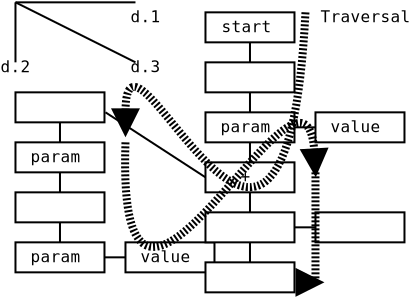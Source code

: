 <?xml version="1.0"?>
<diagram xmlns:dia="http://www.lysator.liu.se/~alla/dia/">
  <diagramdata>
    <attribute name="background">
      <color val="#ffffff"/>
    </attribute>
    <attribute name="paper">
      <composite type="paper">
        <attribute name="name">
          <string>#A4#</string>
        </attribute>
        <attribute name="tmargin">
          <real val="2.82"/>
        </attribute>
        <attribute name="bmargin">
          <real val="2.82"/>
        </attribute>
        <attribute name="lmargin">
          <real val="2.82"/>
        </attribute>
        <attribute name="rmargin">
          <real val="2.82"/>
        </attribute>
        <attribute name="is_portrait">
          <boolean val="true"/>
        </attribute>
        <attribute name="scaling">
          <real val="1"/>
        </attribute>
        <attribute name="fitto">
          <boolean val="false"/>
        </attribute>
      </composite>
    </attribute>
  </diagramdata>
  <layer name="Background" visible="true">
    <object type="Standard - Box" version="0" id="O0">
      <attribute name="obj_pos">
        <point val="8,12.5"/>
      </attribute>
      <attribute name="obj_bb">
        <rectangle val="7.95,12.45;12.5,14.05"/>
      </attribute>
      <attribute name="elem_corner">
        <point val="8,12.5"/>
      </attribute>
      <attribute name="elem_width">
        <real val="4.45"/>
      </attribute>
      <attribute name="elem_height">
        <real val="1.5"/>
      </attribute>
      <attribute name="show_background">
        <boolean val="true"/>
      </attribute>
    </object>
    <object type="Standard - Line" version="0" id="O1">
      <attribute name="obj_pos">
        <point val="14.225,2.5"/>
      </attribute>
      <attribute name="obj_bb">
        <rectangle val="14.175,2.45;14.275,13.55"/>
      </attribute>
      <attribute name="conn_endpoints">
        <point val="14.225,2.5"/>
        <point val="14.225,13.5"/>
      </attribute>
      <attribute name="numcp">
        <int val="1"/>
      </attribute>
      <connections>
        <connection handle="0" to="O2" connection="6"/>
        <connection handle="1" to="O7" connection="1"/>
      </connections>
    </object>
    <object type="Standard - Box" version="0" id="O2">
      <attribute name="obj_pos">
        <point val="12,1"/>
      </attribute>
      <attribute name="obj_bb">
        <rectangle val="11.95,0.95;16.5,2.55"/>
      </attribute>
      <attribute name="elem_corner">
        <point val="12,1"/>
      </attribute>
      <attribute name="elem_width">
        <real val="4.45"/>
      </attribute>
      <attribute name="elem_height">
        <real val="1.5"/>
      </attribute>
      <attribute name="show_background">
        <boolean val="true"/>
      </attribute>
    </object>
    <object type="Standard - Box" version="0" id="O3">
      <attribute name="obj_pos">
        <point val="12,3.5"/>
      </attribute>
      <attribute name="obj_bb">
        <rectangle val="11.95,3.45;16.5,5.05"/>
      </attribute>
      <attribute name="elem_corner">
        <point val="12,3.5"/>
      </attribute>
      <attribute name="elem_width">
        <real val="4.45"/>
      </attribute>
      <attribute name="elem_height">
        <real val="1.5"/>
      </attribute>
      <attribute name="show_background">
        <boolean val="true"/>
      </attribute>
    </object>
    <object type="Standard - Box" version="0" id="O4">
      <attribute name="obj_pos">
        <point val="12,6"/>
      </attribute>
      <attribute name="obj_bb">
        <rectangle val="11.95,5.95;16.5,7.55"/>
      </attribute>
      <attribute name="elem_corner">
        <point val="12,6"/>
      </attribute>
      <attribute name="elem_width">
        <real val="4.45"/>
      </attribute>
      <attribute name="elem_height">
        <real val="1.5"/>
      </attribute>
      <attribute name="show_background">
        <boolean val="true"/>
      </attribute>
    </object>
    <object type="Standard - Box" version="0" id="O5">
      <attribute name="obj_pos">
        <point val="12,8.5"/>
      </attribute>
      <attribute name="obj_bb">
        <rectangle val="11.95,8.45;16.5,10.05"/>
      </attribute>
      <attribute name="elem_corner">
        <point val="12,8.5"/>
      </attribute>
      <attribute name="elem_width">
        <real val="4.45"/>
      </attribute>
      <attribute name="elem_height">
        <real val="1.5"/>
      </attribute>
      <attribute name="show_background">
        <boolean val="true"/>
      </attribute>
    </object>
    <object type="Standard - Box" version="0" id="O6">
      <attribute name="obj_pos">
        <point val="12,11"/>
      </attribute>
      <attribute name="obj_bb">
        <rectangle val="11.95,10.95;16.5,12.55"/>
      </attribute>
      <attribute name="elem_corner">
        <point val="12,11"/>
      </attribute>
      <attribute name="elem_width">
        <real val="4.45"/>
      </attribute>
      <attribute name="elem_height">
        <real val="1.5"/>
      </attribute>
      <attribute name="show_background">
        <boolean val="true"/>
      </attribute>
    </object>
    <object type="Standard - Box" version="0" id="O7">
      <attribute name="obj_pos">
        <point val="12,13.5"/>
      </attribute>
      <attribute name="obj_bb">
        <rectangle val="11.95,13.45;16.5,15.05"/>
      </attribute>
      <attribute name="elem_corner">
        <point val="12,13.5"/>
      </attribute>
      <attribute name="elem_width">
        <real val="4.45"/>
      </attribute>
      <attribute name="elem_height">
        <real val="1.5"/>
      </attribute>
      <attribute name="show_background">
        <boolean val="true"/>
      </attribute>
    </object>
    <object type="Standard - Box" version="0" id="O8">
      <attribute name="obj_pos">
        <point val="2.5,12.5"/>
      </attribute>
      <attribute name="obj_bb">
        <rectangle val="2.45,12.45;7,14.05"/>
      </attribute>
      <attribute name="elem_corner">
        <point val="2.5,12.5"/>
      </attribute>
      <attribute name="elem_width">
        <real val="4.45"/>
      </attribute>
      <attribute name="elem_height">
        <real val="1.5"/>
      </attribute>
      <attribute name="show_background">
        <boolean val="true"/>
      </attribute>
    </object>
    <object type="Standard - Line" version="0" id="O9">
      <attribute name="obj_pos">
        <point val="7,6"/>
      </attribute>
      <attribute name="obj_bb">
        <rectangle val="6.95,5.95;12.05,9.3"/>
      </attribute>
      <attribute name="conn_endpoints">
        <point val="7,6"/>
        <point val="12,9.25"/>
      </attribute>
      <attribute name="numcp">
        <int val="1"/>
      </attribute>
      <connections>
        <connection handle="1" to="O5" connection="3"/>
      </connections>
    </object>
    <object type="Standard - Line" version="0" id="O10">
      <attribute name="obj_pos">
        <point val="4.725,5"/>
      </attribute>
      <attribute name="obj_bb">
        <rectangle val="4.675,4.95;4.775,12.55"/>
      </attribute>
      <attribute name="conn_endpoints">
        <point val="4.725,5"/>
        <point val="4.725,12.5"/>
      </attribute>
      <attribute name="numcp">
        <int val="1"/>
      </attribute>
      <connections>
        <connection handle="0" to="O11" connection="1"/>
        <connection handle="1" to="O8" connection="1"/>
      </connections>
    </object>
    <object type="Standard - Box" version="0" id="O11">
      <attribute name="obj_pos">
        <point val="2.5,5"/>
      </attribute>
      <attribute name="obj_bb">
        <rectangle val="2.45,4.95;7,6.55"/>
      </attribute>
      <attribute name="elem_corner">
        <point val="2.5,5"/>
      </attribute>
      <attribute name="elem_width">
        <real val="4.45"/>
      </attribute>
      <attribute name="elem_height">
        <real val="1.5"/>
      </attribute>
      <attribute name="show_background">
        <boolean val="true"/>
      </attribute>
    </object>
    <object type="Standard - Box" version="0" id="O12">
      <attribute name="obj_pos">
        <point val="2.5,7.5"/>
      </attribute>
      <attribute name="obj_bb">
        <rectangle val="2.45,7.45;7,9.05"/>
      </attribute>
      <attribute name="elem_corner">
        <point val="2.5,7.5"/>
      </attribute>
      <attribute name="elem_width">
        <real val="4.45"/>
      </attribute>
      <attribute name="elem_height">
        <real val="1.5"/>
      </attribute>
      <attribute name="show_background">
        <boolean val="true"/>
      </attribute>
    </object>
    <object type="Standard - Box" version="0" id="O13">
      <attribute name="obj_pos">
        <point val="2.5,10"/>
      </attribute>
      <attribute name="obj_bb">
        <rectangle val="2.45,9.95;7,11.55"/>
      </attribute>
      <attribute name="elem_corner">
        <point val="2.5,10"/>
      </attribute>
      <attribute name="elem_width">
        <real val="4.45"/>
      </attribute>
      <attribute name="elem_height">
        <real val="1.5"/>
      </attribute>
      <attribute name="show_background">
        <boolean val="true"/>
      </attribute>
    </object>
    <object type="Standard - Box" version="0" id="O14">
      <attribute name="obj_pos">
        <point val="17.5,6"/>
      </attribute>
      <attribute name="obj_bb">
        <rectangle val="17.45,5.95;22,7.55"/>
      </attribute>
      <attribute name="elem_corner">
        <point val="17.5,6"/>
      </attribute>
      <attribute name="elem_width">
        <real val="4.45"/>
      </attribute>
      <attribute name="elem_height">
        <real val="1.5"/>
      </attribute>
      <attribute name="show_background">
        <boolean val="true"/>
      </attribute>
    </object>
    <object type="Standard - Box" version="0" id="O15">
      <attribute name="obj_pos">
        <point val="17.5,11"/>
      </attribute>
      <attribute name="obj_bb">
        <rectangle val="17.45,10.95;22,12.55"/>
      </attribute>
      <attribute name="elem_corner">
        <point val="17.5,11"/>
      </attribute>
      <attribute name="elem_width">
        <real val="4.45"/>
      </attribute>
      <attribute name="elem_height">
        <real val="1.5"/>
      </attribute>
      <attribute name="show_background">
        <boolean val="true"/>
      </attribute>
    </object>
    <object type="Standard - Line" version="0" id="O16">
      <attribute name="obj_pos">
        <point val="16.45,6.75"/>
      </attribute>
      <attribute name="obj_bb">
        <rectangle val="16.4,6.7;17.55,6.8"/>
      </attribute>
      <attribute name="conn_endpoints">
        <point val="16.45,6.75"/>
        <point val="17.5,6.75"/>
      </attribute>
      <attribute name="numcp">
        <int val="1"/>
      </attribute>
      <connections>
        <connection handle="0" to="O4" connection="4"/>
        <connection handle="1" to="O14" connection="3"/>
      </connections>
    </object>
    <object type="Standard - Line" version="0" id="O17">
      <attribute name="obj_pos">
        <point val="17.5,11.75"/>
      </attribute>
      <attribute name="obj_bb">
        <rectangle val="16.4,11.7;17.55,11.8"/>
      </attribute>
      <attribute name="conn_endpoints">
        <point val="17.5,11.75"/>
        <point val="16.45,11.75"/>
      </attribute>
      <attribute name="numcp">
        <int val="1"/>
      </attribute>
      <connections>
        <connection handle="0" to="O15" connection="3"/>
        <connection handle="1" to="O6" connection="4"/>
      </connections>
    </object>
    <object type="Standard - Line" version="0" id="O18">
      <attribute name="obj_pos">
        <point val="6.95,13.25"/>
      </attribute>
      <attribute name="obj_bb">
        <rectangle val="6.9,13.2;8.05,13.3"/>
      </attribute>
      <attribute name="conn_endpoints">
        <point val="6.95,13.25"/>
        <point val="8,13.25"/>
      </attribute>
      <attribute name="numcp">
        <int val="1"/>
      </attribute>
      <connections>
        <connection handle="0" to="O8" connection="4"/>
        <connection handle="1" to="O0" connection="3"/>
      </connections>
    </object>
    <object type="Standard - Text" version="0" id="O19">
      <attribute name="obj_pos">
        <point val="14,2"/>
      </attribute>
      <attribute name="obj_bb">
        <rectangle val="12.385,1.207;15.615,2.207"/>
      </attribute>
      <attribute name="text">
        <composite type="text">
          <attribute name="string">
            <string>#start#</string>
          </attribute>
          <attribute name="font">
            <font name="Courier"/>
          </attribute>
          <attribute name="height">
            <real val="1"/>
          </attribute>
          <attribute name="pos">
            <point val="14,2"/>
          </attribute>
          <attribute name="color">
            <color val="#000000"/>
          </attribute>
          <attribute name="alignment">
            <enum val="1"/>
          </attribute>
        </composite>
      </attribute>
    </object>
    <object type="Standard - Text" version="0" id="O20">
      <attribute name="obj_pos">
        <point val="14,7"/>
      </attribute>
      <attribute name="obj_bb">
        <rectangle val="12.385,6.207;15.615,7.207"/>
      </attribute>
      <attribute name="text">
        <composite type="text">
          <attribute name="string">
            <string>#param#</string>
          </attribute>
          <attribute name="font">
            <font name="Courier"/>
          </attribute>
          <attribute name="height">
            <real val="1"/>
          </attribute>
          <attribute name="pos">
            <point val="14,7"/>
          </attribute>
          <attribute name="color">
            <color val="#000000"/>
          </attribute>
          <attribute name="alignment">
            <enum val="1"/>
          </attribute>
        </composite>
      </attribute>
    </object>
    <object type="Standard - Text" version="0" id="O21">
      <attribute name="obj_pos">
        <point val="19.5,7"/>
      </attribute>
      <attribute name="obj_bb">
        <rectangle val="17.885,6.207;21.115,7.207"/>
      </attribute>
      <attribute name="text">
        <composite type="text">
          <attribute name="string">
            <string>#value#</string>
          </attribute>
          <attribute name="font">
            <font name="Courier"/>
          </attribute>
          <attribute name="height">
            <real val="1"/>
          </attribute>
          <attribute name="pos">
            <point val="19.5,7"/>
          </attribute>
          <attribute name="color">
            <color val="#000000"/>
          </attribute>
          <attribute name="alignment">
            <enum val="1"/>
          </attribute>
        </composite>
      </attribute>
    </object>
    <object type="Standard - Text" version="0" id="O22">
      <attribute name="obj_pos">
        <point val="14,9.5"/>
      </attribute>
      <attribute name="obj_bb">
        <rectangle val="13.597,8.707;14.403,9.707"/>
      </attribute>
      <attribute name="text">
        <composite type="text">
          <attribute name="string">
            <string>#+#</string>
          </attribute>
          <attribute name="font">
            <font name="Courier"/>
          </attribute>
          <attribute name="height">
            <real val="1"/>
          </attribute>
          <attribute name="pos">
            <point val="14,9.5"/>
          </attribute>
          <attribute name="color">
            <color val="#000000"/>
          </attribute>
          <attribute name="alignment">
            <enum val="1"/>
          </attribute>
        </composite>
      </attribute>
    </object>
    <object type="Standard - Text" version="0" id="O23">
      <attribute name="obj_pos">
        <point val="4.5,8.5"/>
      </attribute>
      <attribute name="obj_bb">
        <rectangle val="2.885,7.707;6.115,8.707"/>
      </attribute>
      <attribute name="text">
        <composite type="text">
          <attribute name="string">
            <string>#param#</string>
          </attribute>
          <attribute name="font">
            <font name="Courier"/>
          </attribute>
          <attribute name="height">
            <real val="1"/>
          </attribute>
          <attribute name="pos">
            <point val="4.5,8.5"/>
          </attribute>
          <attribute name="color">
            <color val="#000000"/>
          </attribute>
          <attribute name="alignment">
            <enum val="1"/>
          </attribute>
        </composite>
      </attribute>
    </object>
    <object type="Standard - Text" version="0" id="O24">
      <attribute name="obj_pos">
        <point val="4.5,13.5"/>
      </attribute>
      <attribute name="obj_bb">
        <rectangle val="2.885,12.707;6.115,13.707"/>
      </attribute>
      <attribute name="text">
        <composite type="text">
          <attribute name="string">
            <string>#param#</string>
          </attribute>
          <attribute name="font">
            <font name="Courier"/>
          </attribute>
          <attribute name="height">
            <real val="1"/>
          </attribute>
          <attribute name="pos">
            <point val="4.5,13.5"/>
          </attribute>
          <attribute name="color">
            <color val="#000000"/>
          </attribute>
          <attribute name="alignment">
            <enum val="1"/>
          </attribute>
        </composite>
      </attribute>
    </object>
    <object type="Standard - Text" version="0" id="O25">
      <attribute name="obj_pos">
        <point val="10,13.5"/>
      </attribute>
      <attribute name="obj_bb">
        <rectangle val="8.385,12.707;11.615,13.707"/>
      </attribute>
      <attribute name="text">
        <composite type="text">
          <attribute name="string">
            <string>#value#</string>
          </attribute>
          <attribute name="font">
            <font name="Courier"/>
          </attribute>
          <attribute name="height">
            <real val="1"/>
          </attribute>
          <attribute name="pos">
            <point val="10,13.5"/>
          </attribute>
          <attribute name="color">
            <color val="#000000"/>
          </attribute>
          <attribute name="alignment">
            <enum val="1"/>
          </attribute>
        </composite>
      </attribute>
    </object>
    <object type="Standard - BezierLine" version="0" id="O26">
      <attribute name="obj_pos">
        <point val="17,1"/>
      </attribute>
      <attribute name="obj_bb">
        <rectangle val="7,-1.5;18,22"/>
      </attribute>
      <attribute name="bez_points">
        <point val="17,1"/>
        <point val="16,21"/>
        <point val="8,-0.5"/>
        <point val="8,7"/>
      </attribute>
      <attribute name="corner_types">
        <enum val="0"/>
        <enum val="0"/>
      </attribute>
      <attribute name="line_width">
        <real val="0.4"/>
      </attribute>
      <attribute name="line_style">
        <enum val="4"/>
      </attribute>
      <attribute name="end_arrow">
        <enum val="3"/>
      </attribute>
      <attribute name="end_arrow_length">
        <real val="0.8"/>
      </attribute>
      <attribute name="end_arrow_width">
        <real val="0.8"/>
      </attribute>
    </object>
    <object type="Standard - BezierLine" version="0" id="O27">
      <attribute name="obj_pos">
        <point val="8,7.5"/>
      </attribute>
      <attribute name="obj_bb">
        <rectangle val="6.5,-1.49e-08;18.5,23"/>
      </attribute>
      <attribute name="bez_points">
        <point val="8,7.5"/>
        <point val="7.5,22"/>
        <point val="17.05,1"/>
        <point val="17.5,9"/>
      </attribute>
      <attribute name="corner_types">
        <enum val="0"/>
        <enum val="0"/>
      </attribute>
      <attribute name="line_width">
        <real val="0.4"/>
      </attribute>
      <attribute name="line_style">
        <enum val="4"/>
      </attribute>
      <attribute name="end_arrow">
        <enum val="3"/>
      </attribute>
      <attribute name="end_arrow_length">
        <real val="0.8"/>
      </attribute>
      <attribute name="end_arrow_width">
        <real val="0.8"/>
      </attribute>
    </object>
    <object type="Standard - BezierLine" version="0" id="O28">
      <attribute name="obj_pos">
        <point val="17.5,9"/>
      </attribute>
      <attribute name="obj_bb">
        <rectangle val="16.5,8;18.5,15.5"/>
      </attribute>
      <attribute name="bez_points">
        <point val="17.5,9"/>
        <point val="17.5,12.5"/>
        <point val="17.5,14.5"/>
        <point val="17.5,14.5"/>
      </attribute>
      <attribute name="corner_types">
        <enum val="0"/>
        <enum val="0"/>
      </attribute>
      <attribute name="line_width">
        <real val="0.4"/>
      </attribute>
      <attribute name="line_style">
        <enum val="4"/>
      </attribute>
      <attribute name="end_arrow">
        <enum val="3"/>
      </attribute>
      <attribute name="end_arrow_length">
        <real val="0.8"/>
      </attribute>
      <attribute name="end_arrow_width">
        <real val="0.8"/>
      </attribute>
    </object>
    <object type="Standard - Text" version="0" id="O29">
      <attribute name="obj_pos">
        <point val="20,1.5"/>
      </attribute>
      <attribute name="obj_bb">
        <rectangle val="17.173,0.707;22.827,1.707"/>
      </attribute>
      <attribute name="text">
        <composite type="text">
          <attribute name="string">
            <string>#Traversal#</string>
          </attribute>
          <attribute name="font">
            <font name="Courier"/>
          </attribute>
          <attribute name="height">
            <real val="1"/>
          </attribute>
          <attribute name="pos">
            <point val="20,1.5"/>
          </attribute>
          <attribute name="color">
            <color val="#000000"/>
          </attribute>
          <attribute name="alignment">
            <enum val="1"/>
          </attribute>
        </composite>
      </attribute>
    </object>
    <object type="Standard - Line" version="0" id="O30">
      <attribute name="obj_pos">
        <point val="2.5,0.5"/>
      </attribute>
      <attribute name="obj_bb">
        <rectangle val="2.45,0.45;2.55,3.55"/>
      </attribute>
      <attribute name="conn_endpoints">
        <point val="2.5,0.5"/>
        <point val="2.5,3.5"/>
      </attribute>
      <attribute name="numcp">
        <int val="1"/>
      </attribute>
    </object>
    <object type="Standard - Line" version="0" id="O31">
      <attribute name="obj_pos">
        <point val="2.5,0.5"/>
      </attribute>
      <attribute name="obj_bb">
        <rectangle val="2.45,0.45;8.55,0.55"/>
      </attribute>
      <attribute name="conn_endpoints">
        <point val="2.5,0.5"/>
        <point val="8.5,0.5"/>
      </attribute>
      <attribute name="numcp">
        <int val="1"/>
      </attribute>
    </object>
    <object type="Standard - Line" version="0" id="O32">
      <attribute name="obj_pos">
        <point val="2.5,0.5"/>
      </attribute>
      <attribute name="obj_bb">
        <rectangle val="2.45,0.45;8.55,3.55"/>
      </attribute>
      <attribute name="conn_endpoints">
        <point val="2.5,0.5"/>
        <point val="8.5,3.5"/>
      </attribute>
      <attribute name="numcp">
        <int val="1"/>
      </attribute>
    </object>
    <object type="Standard - Text" version="0" id="O33">
      <attribute name="obj_pos">
        <point val="9,1.5"/>
      </attribute>
      <attribute name="obj_bb">
        <rectangle val="7.991,0.707;10.009,1.707"/>
      </attribute>
      <attribute name="text">
        <composite type="text">
          <attribute name="string">
            <string>#d.1#</string>
          </attribute>
          <attribute name="font">
            <font name="Courier"/>
          </attribute>
          <attribute name="height">
            <real val="1"/>
          </attribute>
          <attribute name="pos">
            <point val="9,1.5"/>
          </attribute>
          <attribute name="color">
            <color val="#000000"/>
          </attribute>
          <attribute name="alignment">
            <enum val="1"/>
          </attribute>
        </composite>
      </attribute>
    </object>
    <object type="Standard - Text" version="0" id="O34">
      <attribute name="obj_pos">
        <point val="2.5,4"/>
      </attribute>
      <attribute name="obj_bb">
        <rectangle val="1.491,3.207;3.509,4.207"/>
      </attribute>
      <attribute name="text">
        <composite type="text">
          <attribute name="string">
            <string>#d.2#</string>
          </attribute>
          <attribute name="font">
            <font name="Courier"/>
          </attribute>
          <attribute name="height">
            <real val="1"/>
          </attribute>
          <attribute name="pos">
            <point val="2.5,4"/>
          </attribute>
          <attribute name="color">
            <color val="#000000"/>
          </attribute>
          <attribute name="alignment">
            <enum val="1"/>
          </attribute>
        </composite>
      </attribute>
    </object>
    <object type="Standard - Text" version="0" id="O35">
      <attribute name="obj_pos">
        <point val="9,4"/>
      </attribute>
      <attribute name="obj_bb">
        <rectangle val="7.991,3.207;10.009,4.207"/>
      </attribute>
      <attribute name="text">
        <composite type="text">
          <attribute name="string">
            <string>#d.3#</string>
          </attribute>
          <attribute name="font">
            <font name="Courier"/>
          </attribute>
          <attribute name="height">
            <real val="1"/>
          </attribute>
          <attribute name="pos">
            <point val="9,4"/>
          </attribute>
          <attribute name="color">
            <color val="#000000"/>
          </attribute>
          <attribute name="alignment">
            <enum val="1"/>
          </attribute>
        </composite>
      </attribute>
    </object>
  </layer>
</diagram>
